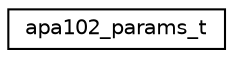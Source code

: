 digraph "Graphical Class Hierarchy"
{
 // LATEX_PDF_SIZE
  edge [fontname="Helvetica",fontsize="10",labelfontname="Helvetica",labelfontsize="10"];
  node [fontname="Helvetica",fontsize="10",shape=record];
  rankdir="LR";
  Node0 [label="apa102_params_t",height=0.2,width=0.4,color="black", fillcolor="white", style="filled",URL="$structapa102__params__t.html",tooltip="Configuration parameters for (chained) APA102 LEDs."];
}
